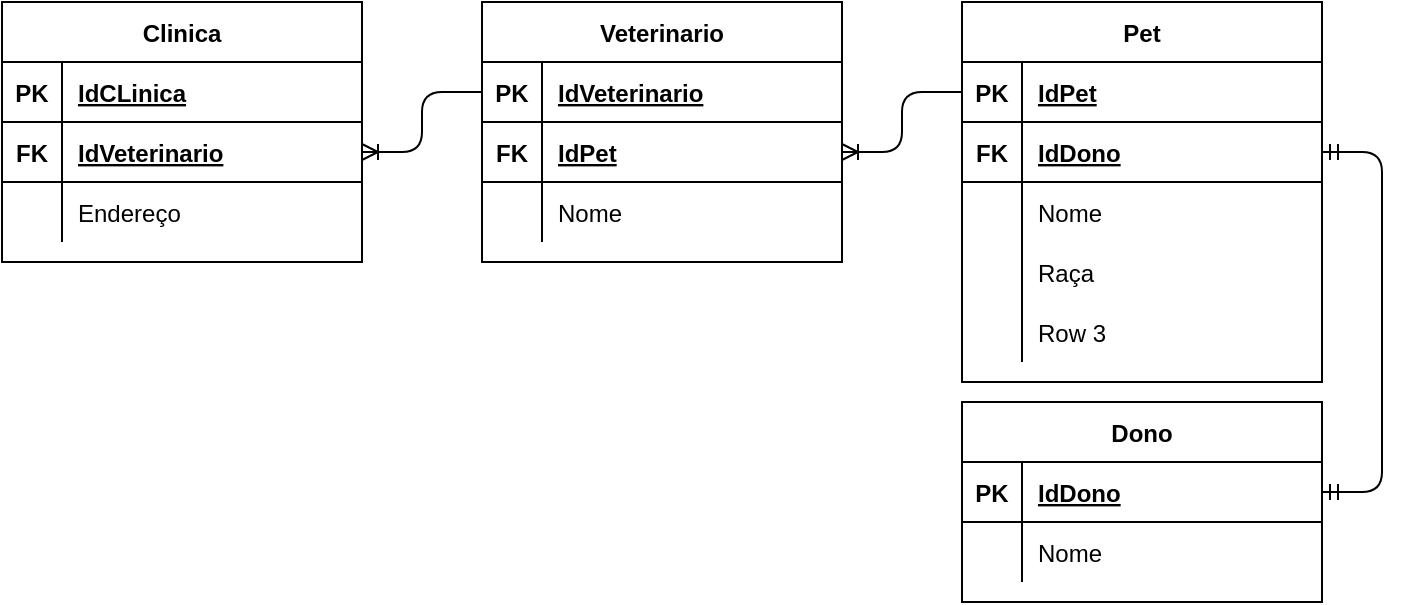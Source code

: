 <mxfile version="14.1.8" type="device"><diagram id="Oa9z4Bydl9_4DIQos3Jl" name="Página-3"><mxGraphModel dx="1422" dy="822" grid="1" gridSize="10" guides="1" tooltips="1" connect="1" arrows="1" fold="1" page="1" pageScale="1" pageWidth="827" pageHeight="1169" math="0" shadow="0"><root><mxCell id="i-AZvT8rMKRmE4uPjW83-0"/><mxCell id="i-AZvT8rMKRmE4uPjW83-1" parent="i-AZvT8rMKRmE4uPjW83-0"/><mxCell id="8U59Lz5ayKzSHcQKBSsz-0" value="Clinica" style="shape=table;startSize=30;container=1;collapsible=1;childLayout=tableLayout;fixedRows=1;rowLines=0;fontStyle=1;align=center;resizeLast=1;" vertex="1" parent="i-AZvT8rMKRmE4uPjW83-1"><mxGeometry x="69" y="40" width="180" height="130" as="geometry"/></mxCell><mxCell id="8U59Lz5ayKzSHcQKBSsz-1" value="" style="shape=partialRectangle;collapsible=0;dropTarget=0;pointerEvents=0;fillColor=none;top=0;left=0;bottom=1;right=0;points=[[0,0.5],[1,0.5]];portConstraint=eastwest;" vertex="1" parent="8U59Lz5ayKzSHcQKBSsz-0"><mxGeometry y="30" width="180" height="30" as="geometry"/></mxCell><mxCell id="8U59Lz5ayKzSHcQKBSsz-2" value="PK" style="shape=partialRectangle;connectable=0;fillColor=none;top=0;left=0;bottom=0;right=0;fontStyle=1;overflow=hidden;" vertex="1" parent="8U59Lz5ayKzSHcQKBSsz-1"><mxGeometry width="30" height="30" as="geometry"/></mxCell><mxCell id="8U59Lz5ayKzSHcQKBSsz-3" value="IdCLinica" style="shape=partialRectangle;connectable=0;fillColor=none;top=0;left=0;bottom=0;right=0;align=left;spacingLeft=6;fontStyle=5;overflow=hidden;" vertex="1" parent="8U59Lz5ayKzSHcQKBSsz-1"><mxGeometry x="30" width="150" height="30" as="geometry"/></mxCell><mxCell id="8U59Lz5ayKzSHcQKBSsz-67" value="" style="shape=partialRectangle;collapsible=0;dropTarget=0;pointerEvents=0;fillColor=none;top=0;left=0;bottom=1;right=0;points=[[0,0.5],[1,0.5]];portConstraint=eastwest;" vertex="1" parent="8U59Lz5ayKzSHcQKBSsz-0"><mxGeometry y="60" width="180" height="30" as="geometry"/></mxCell><mxCell id="8U59Lz5ayKzSHcQKBSsz-68" value="FK" style="shape=partialRectangle;connectable=0;fillColor=none;top=0;left=0;bottom=0;right=0;fontStyle=1;overflow=hidden;" vertex="1" parent="8U59Lz5ayKzSHcQKBSsz-67"><mxGeometry width="30" height="30" as="geometry"/></mxCell><mxCell id="8U59Lz5ayKzSHcQKBSsz-69" value="IdVeterinario" style="shape=partialRectangle;connectable=0;fillColor=none;top=0;left=0;bottom=0;right=0;align=left;spacingLeft=6;fontStyle=5;overflow=hidden;" vertex="1" parent="8U59Lz5ayKzSHcQKBSsz-67"><mxGeometry x="30" width="150" height="30" as="geometry"/></mxCell><mxCell id="8U59Lz5ayKzSHcQKBSsz-4" value="" style="shape=partialRectangle;collapsible=0;dropTarget=0;pointerEvents=0;fillColor=none;top=0;left=0;bottom=0;right=0;points=[[0,0.5],[1,0.5]];portConstraint=eastwest;" vertex="1" parent="8U59Lz5ayKzSHcQKBSsz-0"><mxGeometry y="90" width="180" height="30" as="geometry"/></mxCell><mxCell id="8U59Lz5ayKzSHcQKBSsz-5" value="" style="shape=partialRectangle;connectable=0;fillColor=none;top=0;left=0;bottom=0;right=0;editable=1;overflow=hidden;" vertex="1" parent="8U59Lz5ayKzSHcQKBSsz-4"><mxGeometry width="30" height="30" as="geometry"/></mxCell><mxCell id="8U59Lz5ayKzSHcQKBSsz-6" value="Endereço" style="shape=partialRectangle;connectable=0;fillColor=none;top=0;left=0;bottom=0;right=0;align=left;spacingLeft=6;overflow=hidden;" vertex="1" parent="8U59Lz5ayKzSHcQKBSsz-4"><mxGeometry x="30" width="150" height="30" as="geometry"/></mxCell><mxCell id="8U59Lz5ayKzSHcQKBSsz-13" value="Veterinario" style="shape=table;startSize=30;container=1;collapsible=1;childLayout=tableLayout;fixedRows=1;rowLines=0;fontStyle=1;align=center;resizeLast=1;" vertex="1" parent="i-AZvT8rMKRmE4uPjW83-1"><mxGeometry x="309" y="40" width="180" height="130" as="geometry"/></mxCell><mxCell id="8U59Lz5ayKzSHcQKBSsz-14" value="" style="shape=partialRectangle;collapsible=0;dropTarget=0;pointerEvents=0;fillColor=none;top=0;left=0;bottom=1;right=0;points=[[0,0.5],[1,0.5]];portConstraint=eastwest;" vertex="1" parent="8U59Lz5ayKzSHcQKBSsz-13"><mxGeometry y="30" width="180" height="30" as="geometry"/></mxCell><mxCell id="8U59Lz5ayKzSHcQKBSsz-15" value="PK" style="shape=partialRectangle;connectable=0;fillColor=none;top=0;left=0;bottom=0;right=0;fontStyle=1;overflow=hidden;" vertex="1" parent="8U59Lz5ayKzSHcQKBSsz-14"><mxGeometry width="30" height="30" as="geometry"/></mxCell><mxCell id="8U59Lz5ayKzSHcQKBSsz-16" value="IdVeterinario" style="shape=partialRectangle;connectable=0;fillColor=none;top=0;left=0;bottom=0;right=0;align=left;spacingLeft=6;fontStyle=5;overflow=hidden;" vertex="1" parent="8U59Lz5ayKzSHcQKBSsz-14"><mxGeometry x="30" width="150" height="30" as="geometry"/></mxCell><mxCell id="8U59Lz5ayKzSHcQKBSsz-58" value="" style="shape=partialRectangle;collapsible=0;dropTarget=0;pointerEvents=0;fillColor=none;top=0;left=0;bottom=1;right=0;points=[[0,0.5],[1,0.5]];portConstraint=eastwest;" vertex="1" parent="8U59Lz5ayKzSHcQKBSsz-13"><mxGeometry y="60" width="180" height="30" as="geometry"/></mxCell><mxCell id="8U59Lz5ayKzSHcQKBSsz-59" value="FK" style="shape=partialRectangle;connectable=0;fillColor=none;top=0;left=0;bottom=0;right=0;fontStyle=1;overflow=hidden;" vertex="1" parent="8U59Lz5ayKzSHcQKBSsz-58"><mxGeometry width="30" height="30" as="geometry"/></mxCell><mxCell id="8U59Lz5ayKzSHcQKBSsz-60" value="IdPet" style="shape=partialRectangle;connectable=0;fillColor=none;top=0;left=0;bottom=0;right=0;align=left;spacingLeft=6;fontStyle=5;overflow=hidden;" vertex="1" parent="8U59Lz5ayKzSHcQKBSsz-58"><mxGeometry x="30" width="150" height="30" as="geometry"/></mxCell><mxCell id="8U59Lz5ayKzSHcQKBSsz-17" value="" style="shape=partialRectangle;collapsible=0;dropTarget=0;pointerEvents=0;fillColor=none;top=0;left=0;bottom=0;right=0;points=[[0,0.5],[1,0.5]];portConstraint=eastwest;" vertex="1" parent="8U59Lz5ayKzSHcQKBSsz-13"><mxGeometry y="90" width="180" height="30" as="geometry"/></mxCell><mxCell id="8U59Lz5ayKzSHcQKBSsz-18" value="" style="shape=partialRectangle;connectable=0;fillColor=none;top=0;left=0;bottom=0;right=0;editable=1;overflow=hidden;" vertex="1" parent="8U59Lz5ayKzSHcQKBSsz-17"><mxGeometry width="30" height="30" as="geometry"/></mxCell><mxCell id="8U59Lz5ayKzSHcQKBSsz-19" value="Nome" style="shape=partialRectangle;connectable=0;fillColor=none;top=0;left=0;bottom=0;right=0;align=left;spacingLeft=6;overflow=hidden;" vertex="1" parent="8U59Lz5ayKzSHcQKBSsz-17"><mxGeometry x="30" width="150" height="30" as="geometry"/></mxCell><mxCell id="8U59Lz5ayKzSHcQKBSsz-26" value="Pet" style="shape=table;startSize=30;container=1;collapsible=1;childLayout=tableLayout;fixedRows=1;rowLines=0;fontStyle=1;align=center;resizeLast=1;" vertex="1" parent="i-AZvT8rMKRmE4uPjW83-1"><mxGeometry x="549" y="40" width="180" height="190" as="geometry"/></mxCell><mxCell id="8U59Lz5ayKzSHcQKBSsz-27" value="" style="shape=partialRectangle;collapsible=0;dropTarget=0;pointerEvents=0;fillColor=none;top=0;left=0;bottom=1;right=0;points=[[0,0.5],[1,0.5]];portConstraint=eastwest;" vertex="1" parent="8U59Lz5ayKzSHcQKBSsz-26"><mxGeometry y="30" width="180" height="30" as="geometry"/></mxCell><mxCell id="8U59Lz5ayKzSHcQKBSsz-28" value="PK" style="shape=partialRectangle;connectable=0;fillColor=none;top=0;left=0;bottom=0;right=0;fontStyle=1;overflow=hidden;" vertex="1" parent="8U59Lz5ayKzSHcQKBSsz-27"><mxGeometry width="30" height="30" as="geometry"/></mxCell><mxCell id="8U59Lz5ayKzSHcQKBSsz-29" value="IdPet" style="shape=partialRectangle;connectable=0;fillColor=none;top=0;left=0;bottom=0;right=0;align=left;spacingLeft=6;fontStyle=5;overflow=hidden;" vertex="1" parent="8U59Lz5ayKzSHcQKBSsz-27"><mxGeometry x="30" width="150" height="30" as="geometry"/></mxCell><mxCell id="8U59Lz5ayKzSHcQKBSsz-52" value="" style="shape=partialRectangle;collapsible=0;dropTarget=0;pointerEvents=0;fillColor=none;top=0;left=0;bottom=1;right=0;points=[[0,0.5],[1,0.5]];portConstraint=eastwest;" vertex="1" parent="8U59Lz5ayKzSHcQKBSsz-26"><mxGeometry y="60" width="180" height="30" as="geometry"/></mxCell><mxCell id="8U59Lz5ayKzSHcQKBSsz-53" value="FK" style="shape=partialRectangle;connectable=0;fillColor=none;top=0;left=0;bottom=0;right=0;fontStyle=1;overflow=hidden;" vertex="1" parent="8U59Lz5ayKzSHcQKBSsz-52"><mxGeometry width="30" height="30" as="geometry"/></mxCell><mxCell id="8U59Lz5ayKzSHcQKBSsz-54" value="IdDono" style="shape=partialRectangle;connectable=0;fillColor=none;top=0;left=0;bottom=0;right=0;align=left;spacingLeft=6;fontStyle=5;overflow=hidden;" vertex="1" parent="8U59Lz5ayKzSHcQKBSsz-52"><mxGeometry x="30" width="150" height="30" as="geometry"/></mxCell><mxCell id="8U59Lz5ayKzSHcQKBSsz-30" value="" style="shape=partialRectangle;collapsible=0;dropTarget=0;pointerEvents=0;fillColor=none;top=0;left=0;bottom=0;right=0;points=[[0,0.5],[1,0.5]];portConstraint=eastwest;" vertex="1" parent="8U59Lz5ayKzSHcQKBSsz-26"><mxGeometry y="90" width="180" height="30" as="geometry"/></mxCell><mxCell id="8U59Lz5ayKzSHcQKBSsz-31" value="" style="shape=partialRectangle;connectable=0;fillColor=none;top=0;left=0;bottom=0;right=0;editable=1;overflow=hidden;" vertex="1" parent="8U59Lz5ayKzSHcQKBSsz-30"><mxGeometry width="30" height="30" as="geometry"/></mxCell><mxCell id="8U59Lz5ayKzSHcQKBSsz-32" value="Nome" style="shape=partialRectangle;connectable=0;fillColor=none;top=0;left=0;bottom=0;right=0;align=left;spacingLeft=6;overflow=hidden;" vertex="1" parent="8U59Lz5ayKzSHcQKBSsz-30"><mxGeometry x="30" width="150" height="30" as="geometry"/></mxCell><mxCell id="8U59Lz5ayKzSHcQKBSsz-33" value="" style="shape=partialRectangle;collapsible=0;dropTarget=0;pointerEvents=0;fillColor=none;top=0;left=0;bottom=0;right=0;points=[[0,0.5],[1,0.5]];portConstraint=eastwest;" vertex="1" parent="8U59Lz5ayKzSHcQKBSsz-26"><mxGeometry y="120" width="180" height="30" as="geometry"/></mxCell><mxCell id="8U59Lz5ayKzSHcQKBSsz-34" value="" style="shape=partialRectangle;connectable=0;fillColor=none;top=0;left=0;bottom=0;right=0;editable=1;overflow=hidden;" vertex="1" parent="8U59Lz5ayKzSHcQKBSsz-33"><mxGeometry width="30" height="30" as="geometry"/></mxCell><mxCell id="8U59Lz5ayKzSHcQKBSsz-35" value="Raça" style="shape=partialRectangle;connectable=0;fillColor=none;top=0;left=0;bottom=0;right=0;align=left;spacingLeft=6;overflow=hidden;" vertex="1" parent="8U59Lz5ayKzSHcQKBSsz-33"><mxGeometry x="30" width="150" height="30" as="geometry"/></mxCell><mxCell id="8U59Lz5ayKzSHcQKBSsz-36" value="" style="shape=partialRectangle;collapsible=0;dropTarget=0;pointerEvents=0;fillColor=none;top=0;left=0;bottom=0;right=0;points=[[0,0.5],[1,0.5]];portConstraint=eastwest;" vertex="1" parent="8U59Lz5ayKzSHcQKBSsz-26"><mxGeometry y="150" width="180" height="30" as="geometry"/></mxCell><mxCell id="8U59Lz5ayKzSHcQKBSsz-37" value="" style="shape=partialRectangle;connectable=0;fillColor=none;top=0;left=0;bottom=0;right=0;editable=1;overflow=hidden;" vertex="1" parent="8U59Lz5ayKzSHcQKBSsz-36"><mxGeometry width="30" height="30" as="geometry"/></mxCell><mxCell id="8U59Lz5ayKzSHcQKBSsz-38" value="Row 3" style="shape=partialRectangle;connectable=0;fillColor=none;top=0;left=0;bottom=0;right=0;align=left;spacingLeft=6;overflow=hidden;" vertex="1" parent="8U59Lz5ayKzSHcQKBSsz-36"><mxGeometry x="30" width="150" height="30" as="geometry"/></mxCell><mxCell id="8U59Lz5ayKzSHcQKBSsz-39" value="Dono" style="shape=table;startSize=30;container=1;collapsible=1;childLayout=tableLayout;fixedRows=1;rowLines=0;fontStyle=1;align=center;resizeLast=1;" vertex="1" parent="i-AZvT8rMKRmE4uPjW83-1"><mxGeometry x="549" y="240" width="180" height="100" as="geometry"/></mxCell><mxCell id="8U59Lz5ayKzSHcQKBSsz-40" value="" style="shape=partialRectangle;collapsible=0;dropTarget=0;pointerEvents=0;fillColor=none;top=0;left=0;bottom=1;right=0;points=[[0,0.5],[1,0.5]];portConstraint=eastwest;" vertex="1" parent="8U59Lz5ayKzSHcQKBSsz-39"><mxGeometry y="30" width="180" height="30" as="geometry"/></mxCell><mxCell id="8U59Lz5ayKzSHcQKBSsz-41" value="PK" style="shape=partialRectangle;connectable=0;fillColor=none;top=0;left=0;bottom=0;right=0;fontStyle=1;overflow=hidden;" vertex="1" parent="8U59Lz5ayKzSHcQKBSsz-40"><mxGeometry width="30" height="30" as="geometry"/></mxCell><mxCell id="8U59Lz5ayKzSHcQKBSsz-42" value="IdDono" style="shape=partialRectangle;connectable=0;fillColor=none;top=0;left=0;bottom=0;right=0;align=left;spacingLeft=6;fontStyle=5;overflow=hidden;" vertex="1" parent="8U59Lz5ayKzSHcQKBSsz-40"><mxGeometry x="30" width="150" height="30" as="geometry"/></mxCell><mxCell id="8U59Lz5ayKzSHcQKBSsz-43" value="" style="shape=partialRectangle;collapsible=0;dropTarget=0;pointerEvents=0;fillColor=none;top=0;left=0;bottom=0;right=0;points=[[0,0.5],[1,0.5]];portConstraint=eastwest;" vertex="1" parent="8U59Lz5ayKzSHcQKBSsz-39"><mxGeometry y="60" width="180" height="30" as="geometry"/></mxCell><mxCell id="8U59Lz5ayKzSHcQKBSsz-44" value="" style="shape=partialRectangle;connectable=0;fillColor=none;top=0;left=0;bottom=0;right=0;editable=1;overflow=hidden;" vertex="1" parent="8U59Lz5ayKzSHcQKBSsz-43"><mxGeometry width="30" height="30" as="geometry"/></mxCell><mxCell id="8U59Lz5ayKzSHcQKBSsz-45" value="Nome" style="shape=partialRectangle;connectable=0;fillColor=none;top=0;left=0;bottom=0;right=0;align=left;spacingLeft=6;overflow=hidden;" vertex="1" parent="8U59Lz5ayKzSHcQKBSsz-43"><mxGeometry x="30" width="150" height="30" as="geometry"/></mxCell><mxCell id="8U59Lz5ayKzSHcQKBSsz-55" value="" style="edgeStyle=entityRelationEdgeStyle;fontSize=12;html=1;endArrow=ERmandOne;startArrow=ERmandOne;exitX=1;exitY=0.5;exitDx=0;exitDy=0;entryX=1;entryY=0.5;entryDx=0;entryDy=0;" edge="1" parent="i-AZvT8rMKRmE4uPjW83-1" source="8U59Lz5ayKzSHcQKBSsz-40" target="8U59Lz5ayKzSHcQKBSsz-52"><mxGeometry width="100" height="100" relative="1" as="geometry"><mxPoint x="739" y="270" as="sourcePoint"/><mxPoint x="839" y="170" as="targetPoint"/></mxGeometry></mxCell><mxCell id="8U59Lz5ayKzSHcQKBSsz-70" value="" style="edgeStyle=entityRelationEdgeStyle;fontSize=12;html=1;endArrow=ERoneToMany;entryX=1;entryY=0.5;entryDx=0;entryDy=0;exitX=0;exitY=0.5;exitDx=0;exitDy=0;" edge="1" parent="i-AZvT8rMKRmE4uPjW83-1" source="8U59Lz5ayKzSHcQKBSsz-27" target="8U59Lz5ayKzSHcQKBSsz-58"><mxGeometry width="100" height="100" relative="1" as="geometry"><mxPoint x="544" y="90" as="sourcePoint"/><mxPoint x="509" y="290" as="targetPoint"/></mxGeometry></mxCell><mxCell id="8U59Lz5ayKzSHcQKBSsz-71" value="" style="edgeStyle=entityRelationEdgeStyle;fontSize=12;html=1;endArrow=ERoneToMany;entryX=1;entryY=0.5;entryDx=0;entryDy=0;exitX=0;exitY=0.5;exitDx=0;exitDy=0;" edge="1" parent="i-AZvT8rMKRmE4uPjW83-1" source="8U59Lz5ayKzSHcQKBSsz-14" target="8U59Lz5ayKzSHcQKBSsz-67"><mxGeometry width="100" height="100" relative="1" as="geometry"><mxPoint x="199" y="290" as="sourcePoint"/><mxPoint x="299" y="190" as="targetPoint"/></mxGeometry></mxCell></root></mxGraphModel></diagram></mxfile>
